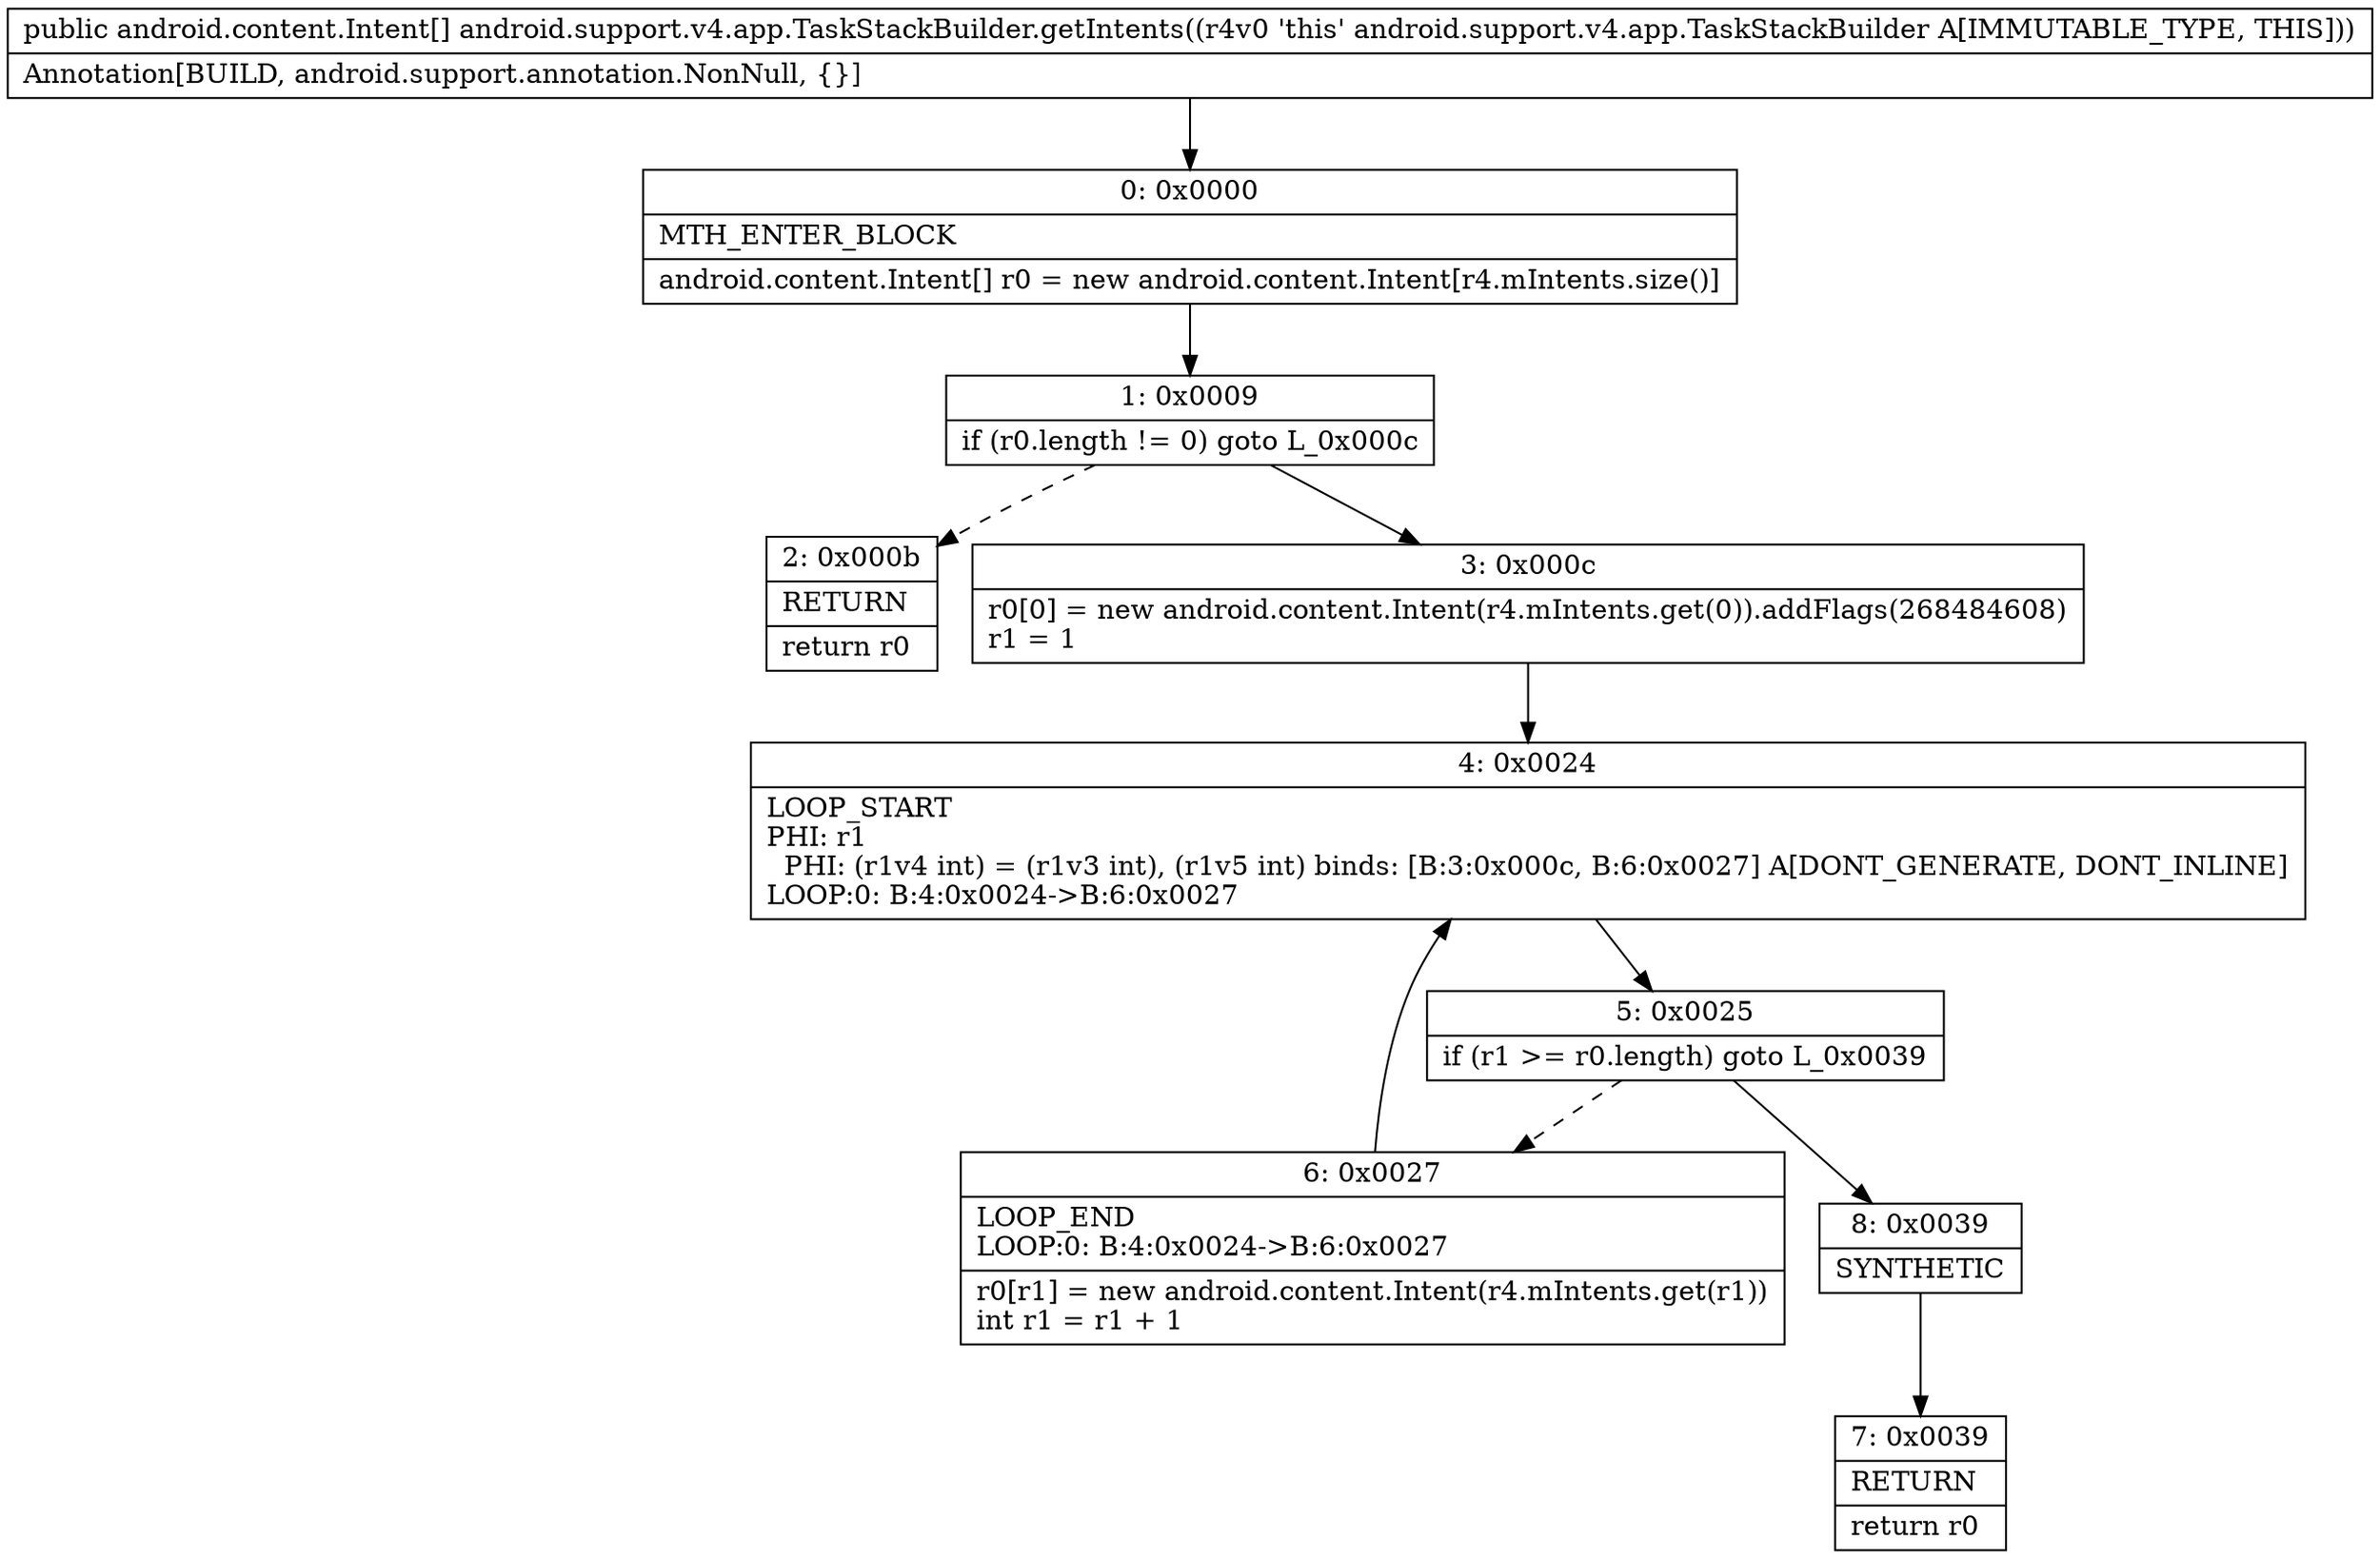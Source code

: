 digraph "CFG forandroid.support.v4.app.TaskStackBuilder.getIntents()[Landroid\/content\/Intent;" {
Node_0 [shape=record,label="{0\:\ 0x0000|MTH_ENTER_BLOCK\l|android.content.Intent[] r0 = new android.content.Intent[r4.mIntents.size()]\l}"];
Node_1 [shape=record,label="{1\:\ 0x0009|if (r0.length != 0) goto L_0x000c\l}"];
Node_2 [shape=record,label="{2\:\ 0x000b|RETURN\l|return r0\l}"];
Node_3 [shape=record,label="{3\:\ 0x000c|r0[0] = new android.content.Intent(r4.mIntents.get(0)).addFlags(268484608)\lr1 = 1\l}"];
Node_4 [shape=record,label="{4\:\ 0x0024|LOOP_START\lPHI: r1 \l  PHI: (r1v4 int) = (r1v3 int), (r1v5 int) binds: [B:3:0x000c, B:6:0x0027] A[DONT_GENERATE, DONT_INLINE]\lLOOP:0: B:4:0x0024\-\>B:6:0x0027\l}"];
Node_5 [shape=record,label="{5\:\ 0x0025|if (r1 \>= r0.length) goto L_0x0039\l}"];
Node_6 [shape=record,label="{6\:\ 0x0027|LOOP_END\lLOOP:0: B:4:0x0024\-\>B:6:0x0027\l|r0[r1] = new android.content.Intent(r4.mIntents.get(r1))\lint r1 = r1 + 1\l}"];
Node_7 [shape=record,label="{7\:\ 0x0039|RETURN\l|return r0\l}"];
Node_8 [shape=record,label="{8\:\ 0x0039|SYNTHETIC\l}"];
MethodNode[shape=record,label="{public android.content.Intent[] android.support.v4.app.TaskStackBuilder.getIntents((r4v0 'this' android.support.v4.app.TaskStackBuilder A[IMMUTABLE_TYPE, THIS]))  | Annotation[BUILD, android.support.annotation.NonNull, \{\}]\l}"];
MethodNode -> Node_0;
Node_0 -> Node_1;
Node_1 -> Node_2[style=dashed];
Node_1 -> Node_3;
Node_3 -> Node_4;
Node_4 -> Node_5;
Node_5 -> Node_6[style=dashed];
Node_5 -> Node_8;
Node_6 -> Node_4;
Node_8 -> Node_7;
}


